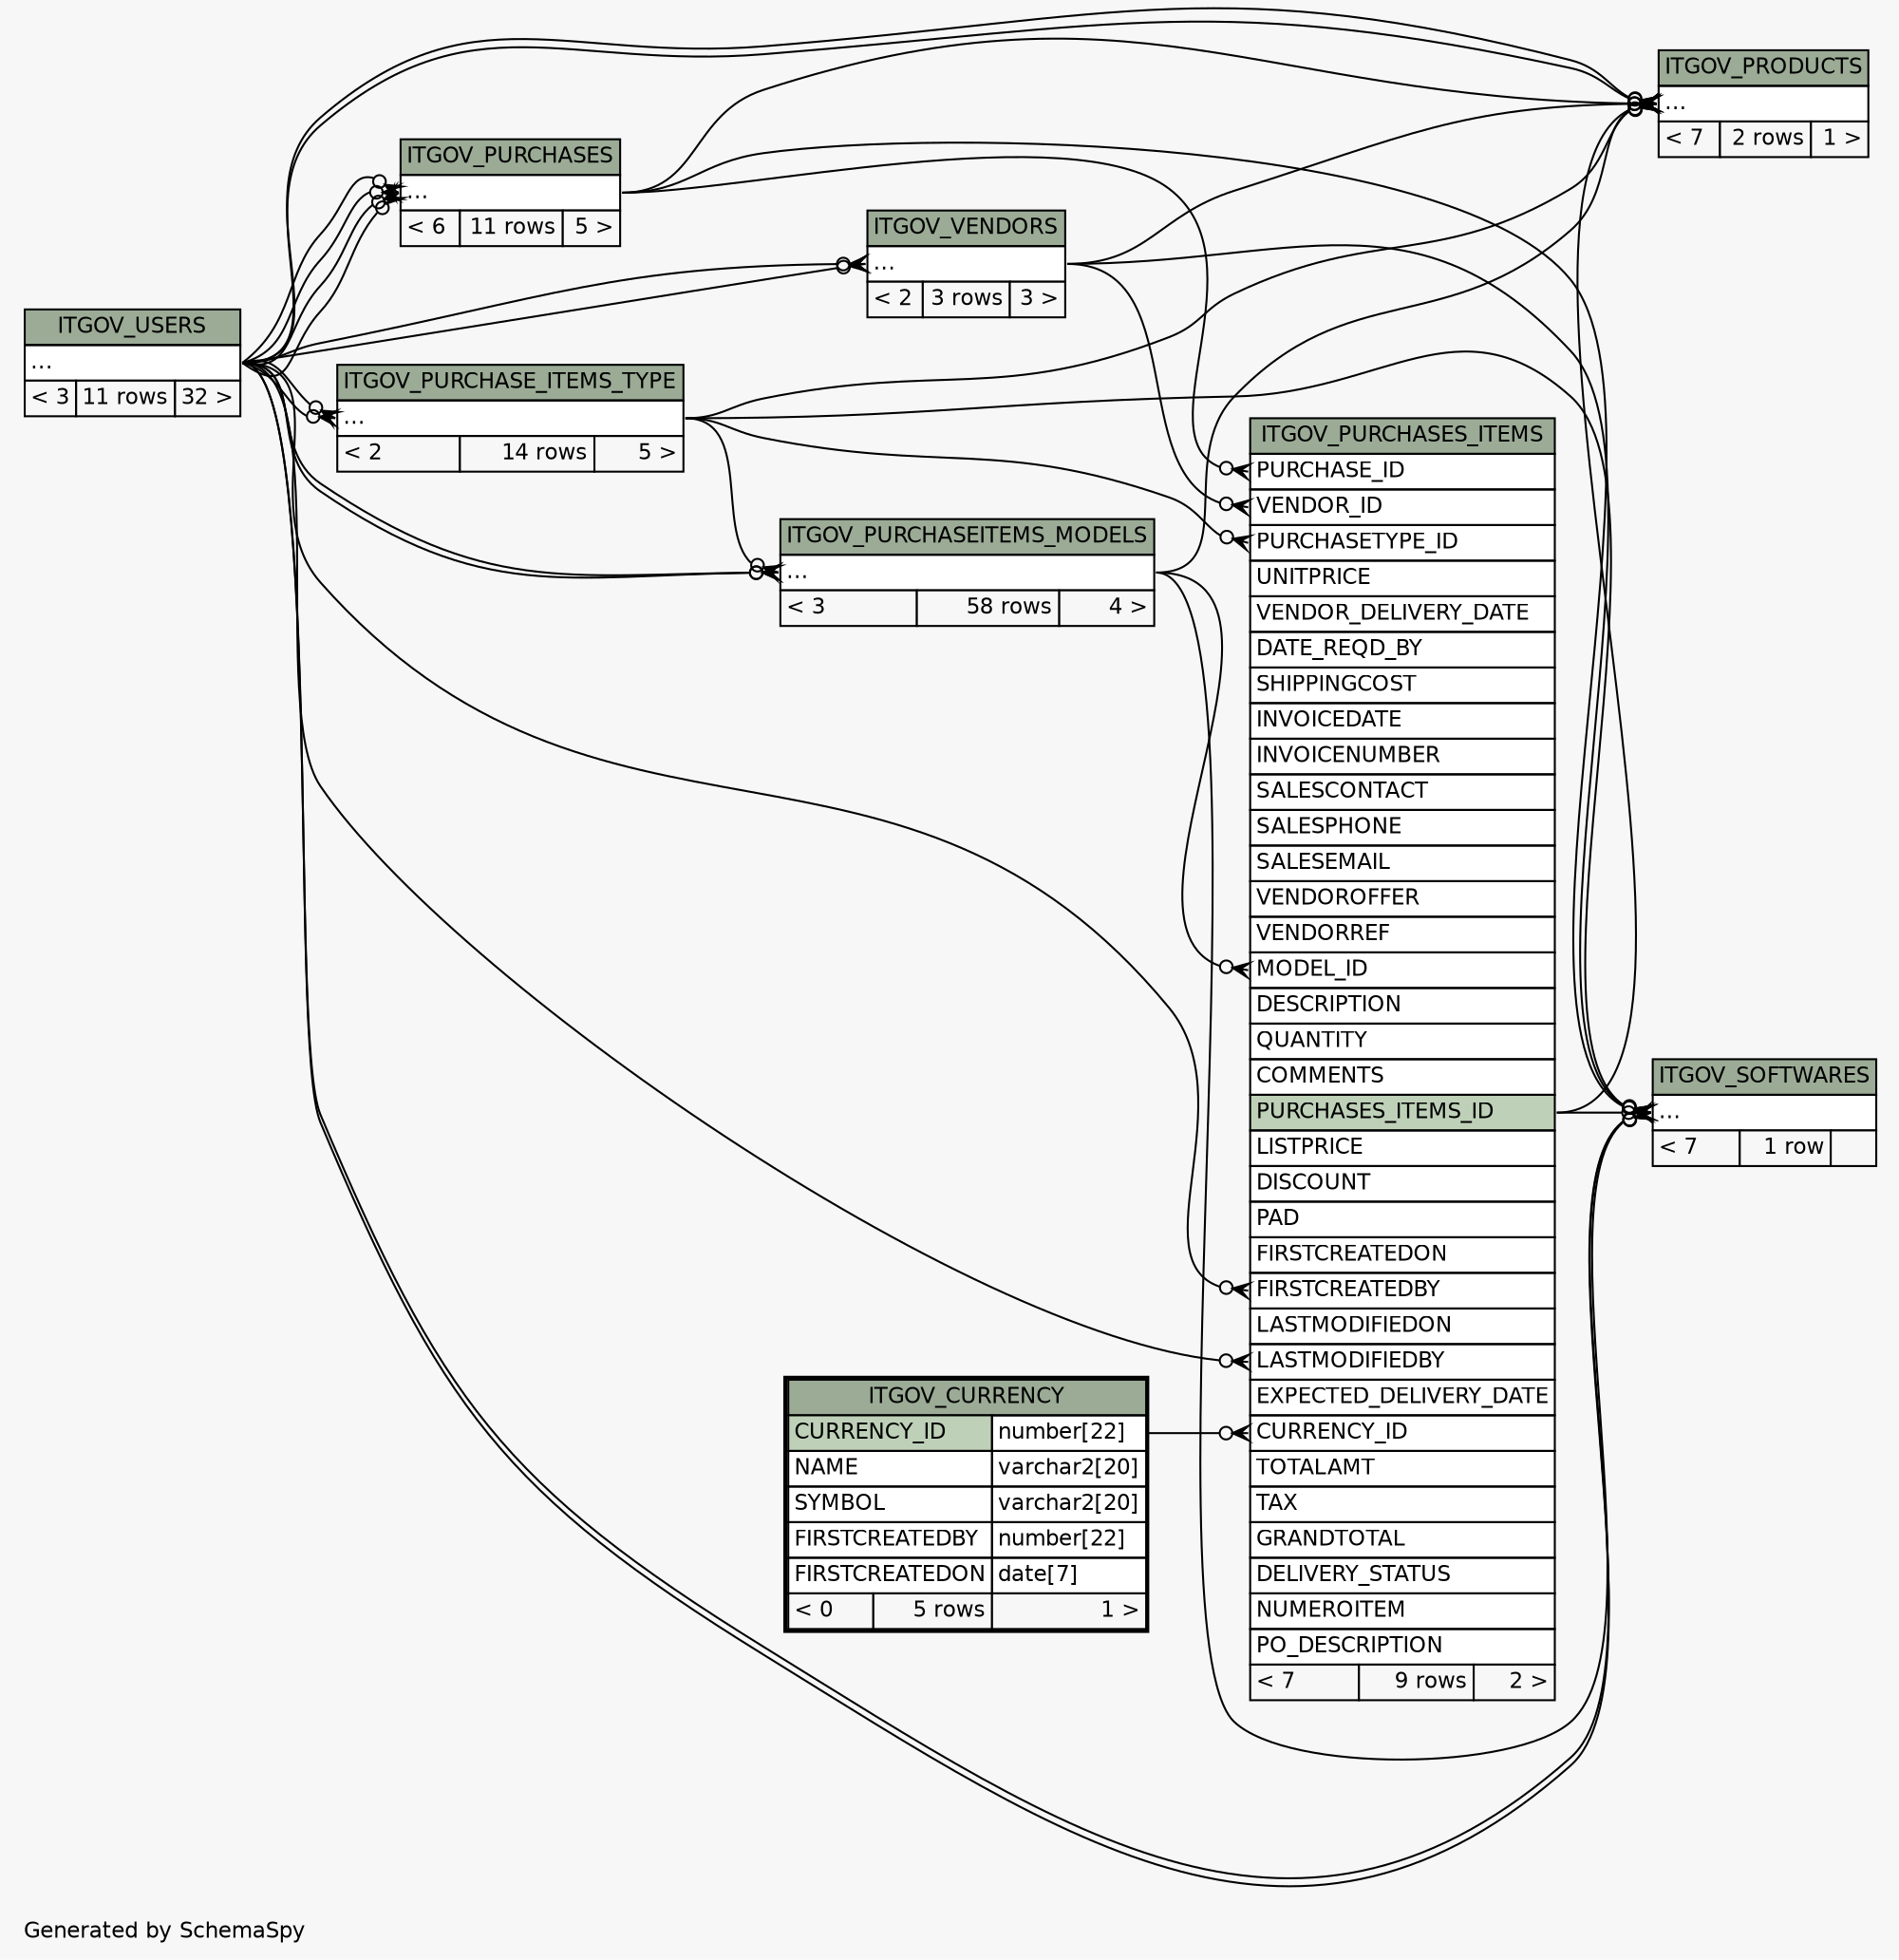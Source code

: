 // dot 2.28.0 on Windows 7 6.1
// SchemaSpy rev 590
digraph "twoDegreesRelationshipsDiagram" {
  graph [
    rankdir="RL"
    bgcolor="#f7f7f7"
    label="\nGenerated by SchemaSpy"
    labeljust="l"
    nodesep="0.18"
    ranksep="0.46"
    fontname="Helvetica"
    fontsize="11"
  ];
  node [
    fontname="Helvetica"
    fontsize="11"
    shape="plaintext"
  ];
  edge [
    arrowsize="0.8"
  ];
  "ITGOV_PRODUCTS":"elipses":w -> "ITGOV_USERS":"elipses":e [arrowhead=none dir=back arrowtail=crowodot];
  "ITGOV_PRODUCTS":"elipses":w -> "ITGOV_USERS":"elipses":e [arrowhead=none dir=back arrowtail=crowodot];
  "ITGOV_PRODUCTS":"elipses":w -> "ITGOV_PURCHASEITEMS_MODELS":"elipses":e [arrowhead=none dir=back arrowtail=crowodot];
  "ITGOV_PRODUCTS":"elipses":w -> "ITGOV_PURCHASES":"elipses":e [arrowhead=none dir=back arrowtail=crowodot];
  "ITGOV_PRODUCTS":"elipses":w -> "ITGOV_PURCHASES_ITEMS":"PURCHASES_ITEMS_ID":e [arrowhead=none dir=back arrowtail=crowodot];
  "ITGOV_PRODUCTS":"elipses":w -> "ITGOV_PURCHASE_ITEMS_TYPE":"elipses":e [arrowhead=none dir=back arrowtail=crowodot];
  "ITGOV_PRODUCTS":"elipses":w -> "ITGOV_VENDORS":"elipses":e [arrowhead=none dir=back arrowtail=crowodot];
  "ITGOV_PURCHASE_ITEMS_TYPE":"elipses":w -> "ITGOV_USERS":"elipses":e [arrowhead=none dir=back arrowtail=crowodot];
  "ITGOV_PURCHASE_ITEMS_TYPE":"elipses":w -> "ITGOV_USERS":"elipses":e [arrowhead=none dir=back arrowtail=crowodot];
  "ITGOV_PURCHASEITEMS_MODELS":"elipses":w -> "ITGOV_USERS":"elipses":e [arrowhead=none dir=back arrowtail=crowodot];
  "ITGOV_PURCHASEITEMS_MODELS":"elipses":w -> "ITGOV_USERS":"elipses":e [arrowhead=none dir=back arrowtail=crowodot];
  "ITGOV_PURCHASEITEMS_MODELS":"elipses":w -> "ITGOV_PURCHASE_ITEMS_TYPE":"elipses":e [arrowhead=none dir=back arrowtail=crowodot];
  "ITGOV_PURCHASES":"elipses":w -> "ITGOV_USERS":"elipses":e [arrowhead=none dir=back arrowtail=crowodot];
  "ITGOV_PURCHASES":"elipses":w -> "ITGOV_USERS":"elipses":e [arrowhead=none dir=back arrowtail=crowodot];
  "ITGOV_PURCHASES":"elipses":w -> "ITGOV_USERS":"elipses":e [arrowhead=none dir=back arrowtail=crowodot];
  "ITGOV_PURCHASES":"elipses":w -> "ITGOV_USERS":"elipses":e [arrowhead=none dir=back arrowtail=crowodot];
  "ITGOV_PURCHASES_ITEMS":"CURRENCY_ID":w -> "ITGOV_CURRENCY":"CURRENCY_ID.type":e [arrowhead=none dir=back arrowtail=crowodot];
  "ITGOV_PURCHASES_ITEMS":"FIRSTCREATEDBY":w -> "ITGOV_USERS":"elipses":e [arrowhead=none dir=back arrowtail=crowodot];
  "ITGOV_PURCHASES_ITEMS":"LASTMODIFIEDBY":w -> "ITGOV_USERS":"elipses":e [arrowhead=none dir=back arrowtail=crowodot];
  "ITGOV_PURCHASES_ITEMS":"MODEL_ID":w -> "ITGOV_PURCHASEITEMS_MODELS":"elipses":e [arrowhead=none dir=back arrowtail=crowodot];
  "ITGOV_PURCHASES_ITEMS":"PURCHASE_ID":w -> "ITGOV_PURCHASES":"elipses":e [arrowhead=none dir=back arrowtail=crowodot];
  "ITGOV_PURCHASES_ITEMS":"PURCHASETYPE_ID":w -> "ITGOV_PURCHASE_ITEMS_TYPE":"elipses":e [arrowhead=none dir=back arrowtail=crowodot];
  "ITGOV_PURCHASES_ITEMS":"VENDOR_ID":w -> "ITGOV_VENDORS":"elipses":e [arrowhead=none dir=back arrowtail=crowodot];
  "ITGOV_SOFTWARES":"elipses":w -> "ITGOV_USERS":"elipses":e [arrowhead=none dir=back arrowtail=crowodot];
  "ITGOV_SOFTWARES":"elipses":w -> "ITGOV_USERS":"elipses":e [arrowhead=none dir=back arrowtail=crowodot];
  "ITGOV_SOFTWARES":"elipses":w -> "ITGOV_PURCHASEITEMS_MODELS":"elipses":e [arrowhead=none dir=back arrowtail=crowodot];
  "ITGOV_SOFTWARES":"elipses":w -> "ITGOV_PURCHASES":"elipses":e [arrowhead=none dir=back arrowtail=crowodot];
  "ITGOV_SOFTWARES":"elipses":w -> "ITGOV_PURCHASES_ITEMS":"PURCHASES_ITEMS_ID":e [arrowhead=none dir=back arrowtail=crowodot];
  "ITGOV_SOFTWARES":"elipses":w -> "ITGOV_PURCHASE_ITEMS_TYPE":"elipses":e [arrowhead=none dir=back arrowtail=crowodot];
  "ITGOV_SOFTWARES":"elipses":w -> "ITGOV_VENDORS":"elipses":e [arrowhead=none dir=back arrowtail=crowodot];
  "ITGOV_VENDORS":"elipses":w -> "ITGOV_USERS":"elipses":e [arrowhead=none dir=back arrowtail=crowodot];
  "ITGOV_VENDORS":"elipses":w -> "ITGOV_USERS":"elipses":e [arrowhead=none dir=back arrowtail=crowodot];
  "ITGOV_CURRENCY" [
    label=<
    <TABLE BORDER="2" CELLBORDER="1" CELLSPACING="0" BGCOLOR="#ffffff">
      <TR><TD COLSPAN="3" BGCOLOR="#9bab96" ALIGN="CENTER">ITGOV_CURRENCY</TD></TR>
      <TR><TD PORT="CURRENCY_ID" COLSPAN="2" BGCOLOR="#bed1b8" ALIGN="LEFT">CURRENCY_ID</TD><TD PORT="CURRENCY_ID.type" ALIGN="LEFT">number[22]</TD></TR>
      <TR><TD PORT="NAME" COLSPAN="2" ALIGN="LEFT">NAME</TD><TD PORT="NAME.type" ALIGN="LEFT">varchar2[20]</TD></TR>
      <TR><TD PORT="SYMBOL" COLSPAN="2" ALIGN="LEFT">SYMBOL</TD><TD PORT="SYMBOL.type" ALIGN="LEFT">varchar2[20]</TD></TR>
      <TR><TD PORT="FIRSTCREATEDBY" COLSPAN="2" ALIGN="LEFT">FIRSTCREATEDBY</TD><TD PORT="FIRSTCREATEDBY.type" ALIGN="LEFT">number[22]</TD></TR>
      <TR><TD PORT="FIRSTCREATEDON" COLSPAN="2" ALIGN="LEFT">FIRSTCREATEDON</TD><TD PORT="FIRSTCREATEDON.type" ALIGN="LEFT">date[7]</TD></TR>
      <TR><TD ALIGN="LEFT" BGCOLOR="#f7f7f7">&lt; 0</TD><TD ALIGN="RIGHT" BGCOLOR="#f7f7f7">5 rows</TD><TD ALIGN="RIGHT" BGCOLOR="#f7f7f7">1 &gt;</TD></TR>
    </TABLE>>
    URL="ITGOV_CURRENCY.html"
    tooltip="ITGOV_CURRENCY"
  ];
  "ITGOV_PRODUCTS" [
    label=<
    <TABLE BORDER="0" CELLBORDER="1" CELLSPACING="0" BGCOLOR="#ffffff">
      <TR><TD COLSPAN="3" BGCOLOR="#9bab96" ALIGN="CENTER">ITGOV_PRODUCTS</TD></TR>
      <TR><TD PORT="elipses" COLSPAN="3" ALIGN="LEFT">...</TD></TR>
      <TR><TD ALIGN="LEFT" BGCOLOR="#f7f7f7">&lt; 7</TD><TD ALIGN="RIGHT" BGCOLOR="#f7f7f7">2 rows</TD><TD ALIGN="RIGHT" BGCOLOR="#f7f7f7">1 &gt;</TD></TR>
    </TABLE>>
    URL="ITGOV_PRODUCTS.html"
    tooltip="ITGOV_PRODUCTS"
  ];
  "ITGOV_PURCHASE_ITEMS_TYPE" [
    label=<
    <TABLE BORDER="0" CELLBORDER="1" CELLSPACING="0" BGCOLOR="#ffffff">
      <TR><TD COLSPAN="3" BGCOLOR="#9bab96" ALIGN="CENTER">ITGOV_PURCHASE_ITEMS_TYPE</TD></TR>
      <TR><TD PORT="elipses" COLSPAN="3" ALIGN="LEFT">...</TD></TR>
      <TR><TD ALIGN="LEFT" BGCOLOR="#f7f7f7">&lt; 2</TD><TD ALIGN="RIGHT" BGCOLOR="#f7f7f7">14 rows</TD><TD ALIGN="RIGHT" BGCOLOR="#f7f7f7">5 &gt;</TD></TR>
    </TABLE>>
    URL="ITGOV_PURCHASE_ITEMS_TYPE.html"
    tooltip="ITGOV_PURCHASE_ITEMS_TYPE"
  ];
  "ITGOV_PURCHASEITEMS_MODELS" [
    label=<
    <TABLE BORDER="0" CELLBORDER="1" CELLSPACING="0" BGCOLOR="#ffffff">
      <TR><TD COLSPAN="3" BGCOLOR="#9bab96" ALIGN="CENTER">ITGOV_PURCHASEITEMS_MODELS</TD></TR>
      <TR><TD PORT="elipses" COLSPAN="3" ALIGN="LEFT">...</TD></TR>
      <TR><TD ALIGN="LEFT" BGCOLOR="#f7f7f7">&lt; 3</TD><TD ALIGN="RIGHT" BGCOLOR="#f7f7f7">58 rows</TD><TD ALIGN="RIGHT" BGCOLOR="#f7f7f7">4 &gt;</TD></TR>
    </TABLE>>
    URL="ITGOV_PURCHASEITEMS_MODELS.html"
    tooltip="ITGOV_PURCHASEITEMS_MODELS"
  ];
  "ITGOV_PURCHASES" [
    label=<
    <TABLE BORDER="0" CELLBORDER="1" CELLSPACING="0" BGCOLOR="#ffffff">
      <TR><TD COLSPAN="3" BGCOLOR="#9bab96" ALIGN="CENTER">ITGOV_PURCHASES</TD></TR>
      <TR><TD PORT="elipses" COLSPAN="3" ALIGN="LEFT">...</TD></TR>
      <TR><TD ALIGN="LEFT" BGCOLOR="#f7f7f7">&lt; 6</TD><TD ALIGN="RIGHT" BGCOLOR="#f7f7f7">11 rows</TD><TD ALIGN="RIGHT" BGCOLOR="#f7f7f7">5 &gt;</TD></TR>
    </TABLE>>
    URL="ITGOV_PURCHASES.html"
    tooltip="ITGOV_PURCHASES"
  ];
  "ITGOV_PURCHASES_ITEMS" [
    label=<
    <TABLE BORDER="0" CELLBORDER="1" CELLSPACING="0" BGCOLOR="#ffffff">
      <TR><TD COLSPAN="3" BGCOLOR="#9bab96" ALIGN="CENTER">ITGOV_PURCHASES_ITEMS</TD></TR>
      <TR><TD PORT="PURCHASE_ID" COLSPAN="3" ALIGN="LEFT">PURCHASE_ID</TD></TR>
      <TR><TD PORT="VENDOR_ID" COLSPAN="3" ALIGN="LEFT">VENDOR_ID</TD></TR>
      <TR><TD PORT="PURCHASETYPE_ID" COLSPAN="3" ALIGN="LEFT">PURCHASETYPE_ID</TD></TR>
      <TR><TD PORT="UNITPRICE" COLSPAN="3" ALIGN="LEFT">UNITPRICE</TD></TR>
      <TR><TD PORT="VENDOR_DELIVERY_DATE" COLSPAN="3" ALIGN="LEFT">VENDOR_DELIVERY_DATE</TD></TR>
      <TR><TD PORT="DATE_REQD_BY" COLSPAN="3" ALIGN="LEFT">DATE_REQD_BY</TD></TR>
      <TR><TD PORT="SHIPPINGCOST" COLSPAN="3" ALIGN="LEFT">SHIPPINGCOST</TD></TR>
      <TR><TD PORT="INVOICEDATE" COLSPAN="3" ALIGN="LEFT">INVOICEDATE</TD></TR>
      <TR><TD PORT="INVOICENUMBER" COLSPAN="3" ALIGN="LEFT">INVOICENUMBER</TD></TR>
      <TR><TD PORT="SALESCONTACT" COLSPAN="3" ALIGN="LEFT">SALESCONTACT</TD></TR>
      <TR><TD PORT="SALESPHONE" COLSPAN="3" ALIGN="LEFT">SALESPHONE</TD></TR>
      <TR><TD PORT="SALESEMAIL" COLSPAN="3" ALIGN="LEFT">SALESEMAIL</TD></TR>
      <TR><TD PORT="VENDOROFFER" COLSPAN="3" ALIGN="LEFT">VENDOROFFER</TD></TR>
      <TR><TD PORT="VENDORREF" COLSPAN="3" ALIGN="LEFT">VENDORREF</TD></TR>
      <TR><TD PORT="MODEL_ID" COLSPAN="3" ALIGN="LEFT">MODEL_ID</TD></TR>
      <TR><TD PORT="DESCRIPTION" COLSPAN="3" ALIGN="LEFT">DESCRIPTION</TD></TR>
      <TR><TD PORT="QUANTITY" COLSPAN="3" ALIGN="LEFT">QUANTITY</TD></TR>
      <TR><TD PORT="COMMENTS" COLSPAN="3" ALIGN="LEFT">COMMENTS</TD></TR>
      <TR><TD PORT="PURCHASES_ITEMS_ID" COLSPAN="3" BGCOLOR="#bed1b8" ALIGN="LEFT">PURCHASES_ITEMS_ID</TD></TR>
      <TR><TD PORT="LISTPRICE" COLSPAN="3" ALIGN="LEFT">LISTPRICE</TD></TR>
      <TR><TD PORT="DISCOUNT" COLSPAN="3" ALIGN="LEFT">DISCOUNT</TD></TR>
      <TR><TD PORT="PAD" COLSPAN="3" ALIGN="LEFT">PAD</TD></TR>
      <TR><TD PORT="FIRSTCREATEDON" COLSPAN="3" ALIGN="LEFT">FIRSTCREATEDON</TD></TR>
      <TR><TD PORT="FIRSTCREATEDBY" COLSPAN="3" ALIGN="LEFT">FIRSTCREATEDBY</TD></TR>
      <TR><TD PORT="LASTMODIFIEDON" COLSPAN="3" ALIGN="LEFT">LASTMODIFIEDON</TD></TR>
      <TR><TD PORT="LASTMODIFIEDBY" COLSPAN="3" ALIGN="LEFT">LASTMODIFIEDBY</TD></TR>
      <TR><TD PORT="EXPECTED_DELIVERY_DATE" COLSPAN="3" ALIGN="LEFT">EXPECTED_DELIVERY_DATE</TD></TR>
      <TR><TD PORT="CURRENCY_ID" COLSPAN="3" ALIGN="LEFT">CURRENCY_ID</TD></TR>
      <TR><TD PORT="TOTALAMT" COLSPAN="3" ALIGN="LEFT">TOTALAMT</TD></TR>
      <TR><TD PORT="TAX" COLSPAN="3" ALIGN="LEFT">TAX</TD></TR>
      <TR><TD PORT="GRANDTOTAL" COLSPAN="3" ALIGN="LEFT">GRANDTOTAL</TD></TR>
      <TR><TD PORT="DELIVERY_STATUS" COLSPAN="3" ALIGN="LEFT">DELIVERY_STATUS</TD></TR>
      <TR><TD PORT="NUMEROITEM" COLSPAN="3" ALIGN="LEFT">NUMEROITEM</TD></TR>
      <TR><TD PORT="PO_DESCRIPTION" COLSPAN="3" ALIGN="LEFT">PO_DESCRIPTION</TD></TR>
      <TR><TD ALIGN="LEFT" BGCOLOR="#f7f7f7">&lt; 7</TD><TD ALIGN="RIGHT" BGCOLOR="#f7f7f7">9 rows</TD><TD ALIGN="RIGHT" BGCOLOR="#f7f7f7">2 &gt;</TD></TR>
    </TABLE>>
    URL="ITGOV_PURCHASES_ITEMS.html"
    tooltip="ITGOV_PURCHASES_ITEMS"
  ];
  "ITGOV_SOFTWARES" [
    label=<
    <TABLE BORDER="0" CELLBORDER="1" CELLSPACING="0" BGCOLOR="#ffffff">
      <TR><TD COLSPAN="3" BGCOLOR="#9bab96" ALIGN="CENTER">ITGOV_SOFTWARES</TD></TR>
      <TR><TD PORT="elipses" COLSPAN="3" ALIGN="LEFT">...</TD></TR>
      <TR><TD ALIGN="LEFT" BGCOLOR="#f7f7f7">&lt; 7</TD><TD ALIGN="RIGHT" BGCOLOR="#f7f7f7">1 row</TD><TD ALIGN="RIGHT" BGCOLOR="#f7f7f7">  </TD></TR>
    </TABLE>>
    URL="ITGOV_SOFTWARES.html"
    tooltip="ITGOV_SOFTWARES"
  ];
  "ITGOV_USERS" [
    label=<
    <TABLE BORDER="0" CELLBORDER="1" CELLSPACING="0" BGCOLOR="#ffffff">
      <TR><TD COLSPAN="3" BGCOLOR="#9bab96" ALIGN="CENTER">ITGOV_USERS</TD></TR>
      <TR><TD PORT="elipses" COLSPAN="3" ALIGN="LEFT">...</TD></TR>
      <TR><TD ALIGN="LEFT" BGCOLOR="#f7f7f7">&lt; 3</TD><TD ALIGN="RIGHT" BGCOLOR="#f7f7f7">11 rows</TD><TD ALIGN="RIGHT" BGCOLOR="#f7f7f7">32 &gt;</TD></TR>
    </TABLE>>
    URL="ITGOV_USERS.html"
    tooltip="ITGOV_USERS"
  ];
  "ITGOV_VENDORS" [
    label=<
    <TABLE BORDER="0" CELLBORDER="1" CELLSPACING="0" BGCOLOR="#ffffff">
      <TR><TD COLSPAN="3" BGCOLOR="#9bab96" ALIGN="CENTER">ITGOV_VENDORS</TD></TR>
      <TR><TD PORT="elipses" COLSPAN="3" ALIGN="LEFT">...</TD></TR>
      <TR><TD ALIGN="LEFT" BGCOLOR="#f7f7f7">&lt; 2</TD><TD ALIGN="RIGHT" BGCOLOR="#f7f7f7">3 rows</TD><TD ALIGN="RIGHT" BGCOLOR="#f7f7f7">3 &gt;</TD></TR>
    </TABLE>>
    URL="ITGOV_VENDORS.html"
    tooltip="ITGOV_VENDORS"
  ];
}
